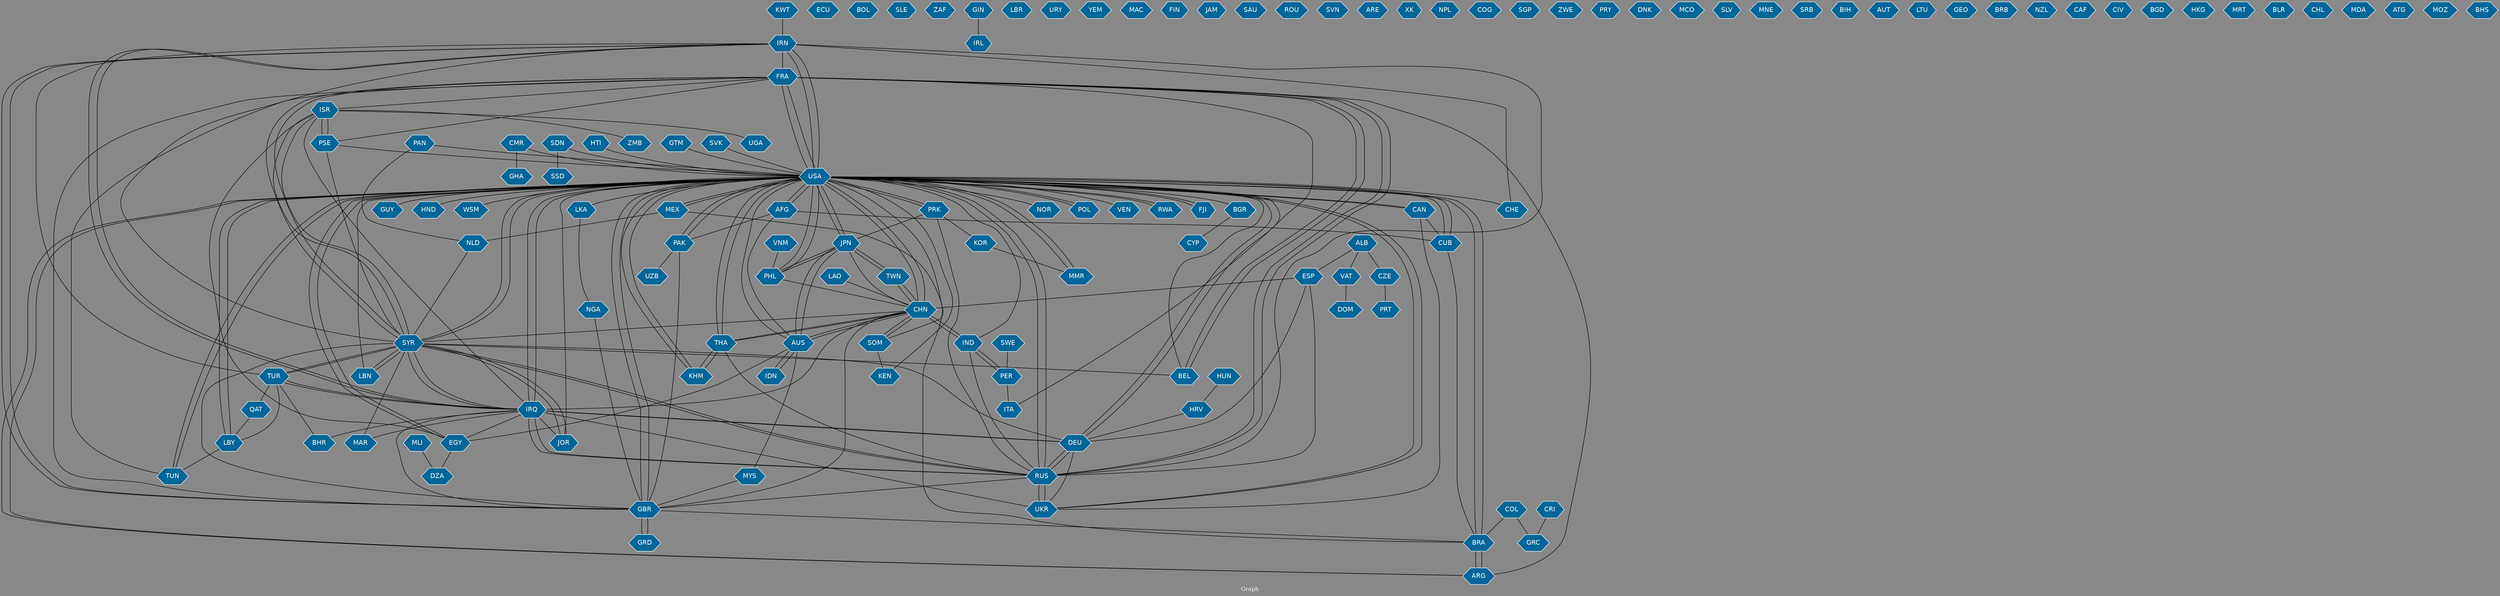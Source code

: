 // Countries together in item graph
graph {
	graph [bgcolor="#888888" fontcolor=white fontsize=12 label="Graph" outputorder=edgesfirst overlap=prism]
	node [color=white fillcolor="#006699" fontcolor=white fontname=Helvetica shape=hexagon style=filled]
	edge [arrowhead=open color=black fontcolor=white fontname=Courier fontsize=12]
		IRN [label=IRN]
		FRA [label=FRA]
		PRK [label=PRK]
		AFG [label=AFG]
		PSE [label=PSE]
		ISR [label=ISR]
		USA [label=USA]
		DEU [label=DEU]
		CAN [label=CAN]
		CUB [label=CUB]
		MEX [label=MEX]
		COL [label=COL]
		ECU [label=ECU]
		EGY [label=EGY]
		IRQ [label=IRQ]
		PHL [label=PHL]
		CHN [label=CHN]
		BGR [label=BGR]
		LBN [label=LBN]
		SYR [label=SYR]
		LBY [label=LBY]
		MYS [label=MYS]
		ALB [label=ALB]
		JOR [label=JOR]
		GBR [label=GBR]
		BEL [label=BEL]
		VAT [label=VAT]
		DOM [label=DOM]
		UKR [label=UKR]
		AUS [label=AUS]
		IND [label=IND]
		CMR [label=CMR]
		GHA [label=GHA]
		KHM [label=KHM]
		THA [label=THA]
		SDN [label=SDN]
		RUS [label=RUS]
		PAK [label=PAK]
		CRI [label=CRI]
		BOL [label=BOL]
		SLE [label=SLE]
		CZE [label=CZE]
		PRT [label=PRT]
		ZAF [label=ZAF]
		NGA [label=NGA]
		NOR [label=NOR]
		IRL [label=IRL]
		BRA [label=BRA]
		LBR [label=LBR]
		URY [label=URY]
		GIN [label=GIN]
		MAR [label=MAR]
		KWT [label=KWT]
		JPN [label=JPN]
		ARG [label=ARG]
		GRD [label=GRD]
		ITA [label=ITA]
		YEM [label=YEM]
		ZMB [label=ZMB]
		ESP [label=ESP]
		GRC [label=GRC]
		MAC [label=MAC]
		FIN [label=FIN]
		POL [label=POL]
		SOM [label=SOM]
		KEN [label=KEN]
		CYP [label=CYP]
		JAM [label=JAM]
		SAU [label=SAU]
		DZA [label=DZA]
		ROU [label=ROU]
		VEN [label=VEN]
		CHE [label=CHE]
		PER [label=PER]
		SVN [label=SVN]
		ARE [label=ARE]
		VNM [label=VNM]
		KOR [label=KOR]
		RWA [label=RWA]
		XK [label=XK]
		NPL [label=NPL]
		SWE [label=SWE]
		COG [label=COG]
		SGP [label=SGP]
		TUR [label=TUR]
		LKA [label=LKA]
		HUN [label=HUN]
		ZWE [label=ZWE]
		UGA [label=UGA]
		SVK [label=SVK]
		PRY [label=PRY]
		MMR [label=MMR]
		HTI [label=HTI]
		TUN [label=TUN]
		DNK [label=DNK]
		NLD [label=NLD]
		GTM [label=GTM]
		IDN [label=IDN]
		MLI [label=MLI]
		MCO [label=MCO]
		SSD [label=SSD]
		SLV [label=SLV]
		MNE [label=MNE]
		TWN [label=TWN]
		SRB [label=SRB]
		BIH [label=BIH]
		FJI [label=FJI]
		AUT [label=AUT]
		LTU [label=LTU]
		GEO [label=GEO]
		BRB [label=BRB]
		NZL [label=NZL]
		CAF [label=CAF]
		CIV [label=CIV]
		BGD [label=BGD]
		HKG [label=HKG]
		MRT [label=MRT]
		BLR [label=BLR]
		CHL [label=CHL]
		PAN [label=PAN]
		BHR [label=BHR]
		HRV [label=HRV]
		GUY [label=GUY]
		MDA [label=MDA]
		HND [label=HND]
		ATG [label=ATG]
		WSM [label=WSM]
		LAO [label=LAO]
		MOZ [label=MOZ]
		UZB [label=UZB]
		QAT [label=QAT]
		BHS [label=BHS]
			FRA -- BEL [weight=1]
			GBR -- IRN [weight=1]
			TUR -- SYR [weight=1]
			MEX -- BRA [weight=1]
			COL -- GRC [weight=1]
			USA -- THA [weight=1]
			IND -- PER [weight=1]
			IRQ -- BHR [weight=1]
			CAN -- USA [weight=2]
			ARG -- USA [weight=1]
			THA -- USA [weight=2]
			IRQ -- DEU [weight=3]
			THA -- KHM [weight=3]
			LBY -- TUN [weight=1]
			TWN -- JPN [weight=1]
			CHN -- THA [weight=1]
			SYR -- TUR [weight=1]
			TUR -- BHR [weight=1]
			PHL -- JPN [weight=1]
			TUR -- QAT [weight=1]
			UKR -- IRQ [weight=1]
			THA -- RUS [weight=1]
			USA -- LKA [weight=1]
			USA -- RWA [weight=1]
			AFG -- USA [weight=4]
			BRA -- USA [weight=3]
			TUN -- FRA [weight=1]
			USA -- LBY [weight=1]
			SVK -- USA [weight=1]
			ISR -- ZMB [weight=1]
			MEX -- NLD [weight=3]
			FRA -- GBR [weight=1]
			AUS -- JPN [weight=2]
			RUS -- DEU [weight=2]
			QAT -- LBY [weight=1]
			BEL -- FRA [weight=5]
			USA -- TUN [weight=2]
			LBY -- USA [weight=2]
			SYR -- LBN [weight=2]
			RUS -- IRN [weight=2]
			SDN -- SSD [weight=1]
			FRA -- ARG [weight=1]
			JPN -- TWN [weight=1]
			IRN -- CHE [weight=1]
			LAO -- CHN [weight=1]
			USA -- KHM [weight=1]
			PRK -- USA [weight=3]
			VNM -- PHL [weight=2]
			RWA -- USA [weight=2]
			USA -- UKR [weight=2]
			USA -- IRN [weight=5]
			GRD -- GBR [weight=1]
			SYR -- BEL [weight=1]
			TWN -- CHN [weight=2]
			ITA -- FRA [weight=1]
			USA -- BEL [weight=1]
			USA -- AFG [weight=4]
			DEU -- RUS [weight=1]
			JPN -- USA [weight=1]
			IRQ -- IRN [weight=6]
			ESP -- CHN [weight=1]
			JPN -- PHL [weight=1]
			CHN -- USA [weight=11]
			GTM -- USA [weight=2]
			ALB -- CZE [weight=1]
			FJI -- USA [weight=2]
			MYS -- GBR [weight=1]
			CHN -- GBR [weight=2]
			LKA -- NGA [weight=1]
			USA -- CHE [weight=1]
			SYR -- DEU [weight=3]
			IRN -- FRA [weight=1]
			PAK -- GBR [weight=1]
			RUS -- SYR [weight=1]
			EGY -- ISR [weight=1]
			IND -- USA [weight=1]
			CHN -- AUS [weight=2]
			JOR -- SYR [weight=1]
			CHN -- IND [weight=2]
			CHN -- TWN [weight=2]
			KHM -- USA [weight=1]
			CHN -- SYR [weight=2]
			USA -- SYR [weight=1]
			IRQ -- RUS [weight=1]
			USA -- IRQ [weight=17]
			EGY -- USA [weight=2]
			BGR -- CYP [weight=3]
			SWE -- PER [weight=1]
			CHN -- JPN [weight=2]
			NLD -- SYR [weight=1]
			LBN -- SYR [weight=2]
			UKR -- USA [weight=5]
			USA -- RUS [weight=7]
			RUS -- PRK [weight=1]
			IRQ -- SYR [weight=6]
			PSE -- ISR [weight=9]
			MAR -- SYR [weight=1]
			TUR -- IRQ [weight=4]
			TUR -- LBY [weight=1]
			HUN -- HRV [weight=1]
			IRN -- SYR [weight=2]
			PSE -- USA [weight=1]
			JPN -- AUS [weight=1]
			ESP -- RUS [weight=1]
			AUS -- IDN [weight=1]
			NGA -- GBR [weight=1]
			POL -- USA [weight=1]
			GIN -- IRL [weight=1]
			TUN -- USA [weight=1]
			USA -- ARG [weight=1]
			IDN -- AUS [weight=1]
			SYR -- RUS [weight=1]
			FRA -- USA [weight=3]
			PSE -- FRA [weight=1]
			ISR -- PSE [weight=20]
			PHL -- USA [weight=4]
			GBR -- BRA [weight=1]
			PAK -- USA [weight=5]
			MLI -- DZA [weight=1]
			CHN -- SOM [weight=1]
			IRN -- IRQ [weight=3]
			ALB -- VAT [weight=1]
			UKR -- DEU [weight=3]
			SYR -- JOR [weight=1]
			PAK -- UZB [weight=1]
			AUS -- EGY [weight=2]
			ISR -- IRQ [weight=1]
			HTI -- USA [weight=1]
			KHM -- THA [weight=1]
			USA -- HND [weight=1]
			DEU -- IRQ [weight=3]
			AFG -- AUS [weight=1]
			PAN -- USA [weight=1]
			VAT -- DOM [weight=1]
			FRA -- SYR [weight=1]
			MEX -- USA [weight=2]
			USA -- GBR [weight=1]
			USA -- JPN [weight=4]
			CAN -- CUB [weight=1]
			USA -- MEX [weight=2]
			THA -- CHN [weight=1]
			KWT -- IRN [weight=1]
			SOM -- USA [weight=1]
			CZE -- PRT [weight=1]
			SYR -- FRA [weight=1]
			RUS -- UKR [weight=20]
			MMR -- USA [weight=2]
			USA -- FRA [weight=5]
			PAN -- NLD [weight=1]
			FRA -- RUS [weight=2]
			IRN -- USA [weight=6]
			USA -- GUY [weight=1]
			SYR -- PSE [weight=1]
			CMR -- USA [weight=2]
			IRN -- GBR [weight=1]
			COL -- BRA [weight=1]
			IRQ -- MAR [weight=1]
			USA -- BRA [weight=5]
			CUB -- BRA [weight=1]
			CRI -- GRC [weight=1]
			USA -- FJI [weight=1]
			PER -- ITA [weight=1]
			GBR -- USA [weight=1]
			USA -- DEU [weight=2]
			USA -- PAK [weight=2]
			GBR -- GRD [weight=1]
			SDN -- USA [weight=1]
			USA -- PRK [weight=2]
			USA -- AUS [weight=2]
			SYR -- USA [weight=1]
			SYR -- IRQ [weight=3]
			UKR -- RUS [weight=22]
			USA -- KEN [weight=1]
			USA -- CAN [weight=1]
			USA -- EGY [weight=3]
			ISR -- SYR [weight=4]
			RUS -- FRA [weight=2]
			PRK -- JPN [weight=1]
			USA -- NOR [weight=1]
			IRQ -- USA [weight=19]
			RUS -- IRQ [weight=1]
			SYR -- ISR [weight=2]
			IRQ -- TUR [weight=1]
			LBN -- USA [weight=3]
			USA -- POL [weight=1]
			SOM -- CHN [weight=1]
			USA -- PHL [weight=2]
			IRQ -- EGY [weight=1]
			KOR -- MMR [weight=1]
			ESP -- DEU [weight=1]
			CAN -- UKR [weight=1]
			IND -- RUS [weight=1]
			IRQ -- JOR [weight=1]
			USA -- BGR [weight=1]
			SOM -- KEN [weight=1]
			IRQ -- CHN [weight=1]
			RUS -- USA [weight=7]
			ARG -- BRA [weight=1]
			USA -- CUB [weight=1]
			CMR -- GHA [weight=1]
			DEU -- USA [weight=9]
			USA -- VEN [weight=1]
			RUS -- GBR [weight=1]
			AFG -- CUB [weight=1]
			CUB -- USA [weight=2]
			USA -- WSM [weight=1]
			IRQ -- GBR [weight=1]
			TUR -- IRN [weight=1]
			USA -- MMR [weight=2]
			USA -- CHN [weight=10]
			PRK -- KOR [weight=2]
			PHL -- CHN [weight=1]
			JOR -- USA [weight=1]
			FRA -- ISR [weight=2]
			IND -- CHN [weight=1]
			ALB -- ESP [weight=1]
			AUS -- CHN [weight=3]
			BRA -- ARG [weight=2]
			PER -- IND [weight=1]
			SYR -- GBR [weight=2]
			ISR -- UGA [weight=1]
			EGY -- DZA [weight=1]
			AFG -- PAK [weight=2]
			HRV -- DEU [weight=1]
			AUS -- MYS [weight=1]
}